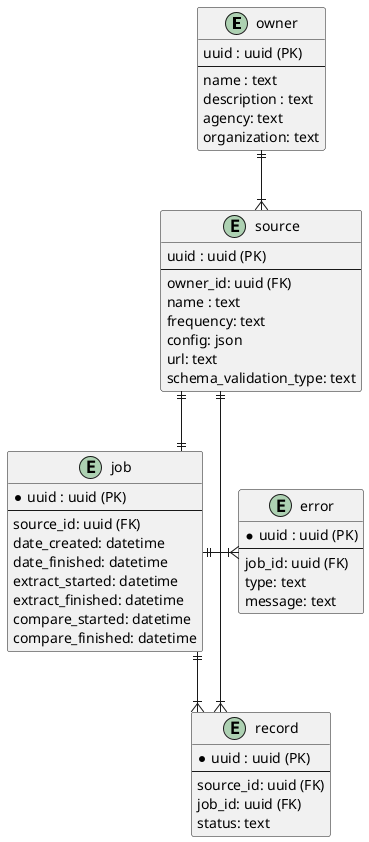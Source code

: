 @startuml harvester2.0 ERD 

skinparam linetype ortho

entity "owner" as owner  {
  uuid : uuid (PK)
  --
  name : text
  description : text
  agency: text
  organization: text
}

entity "source" as source {
  uuid : uuid (PK)
  --
  owner_id: uuid (FK)
  name : text
  frequency: text
  config: json
  url: text
  schema_validation_type: text
}

entity "record" as record {
  *uuid : uuid (PK)
  --
  source_id: uuid (FK)
  job_id: uuid (FK)
  status: text
}

entity "job" as job {
  *uuid : uuid (PK)
  --
  source_id: uuid (FK)
  date_created: datetime
  date_finished: datetime
  extract_started: datetime
  extract_finished: datetime
  compare_started: datetime 
  compare_finished: datetime
}

entity "error" as error {
  *uuid : uuid (PK)
  --
  job_id: uuid (FK)
  type: text
  message: text
}

owner  ||--|{ source
source ||--|| job
source ||--|{ record
job ||--|{ record
job ||-|{ error

@enduml
